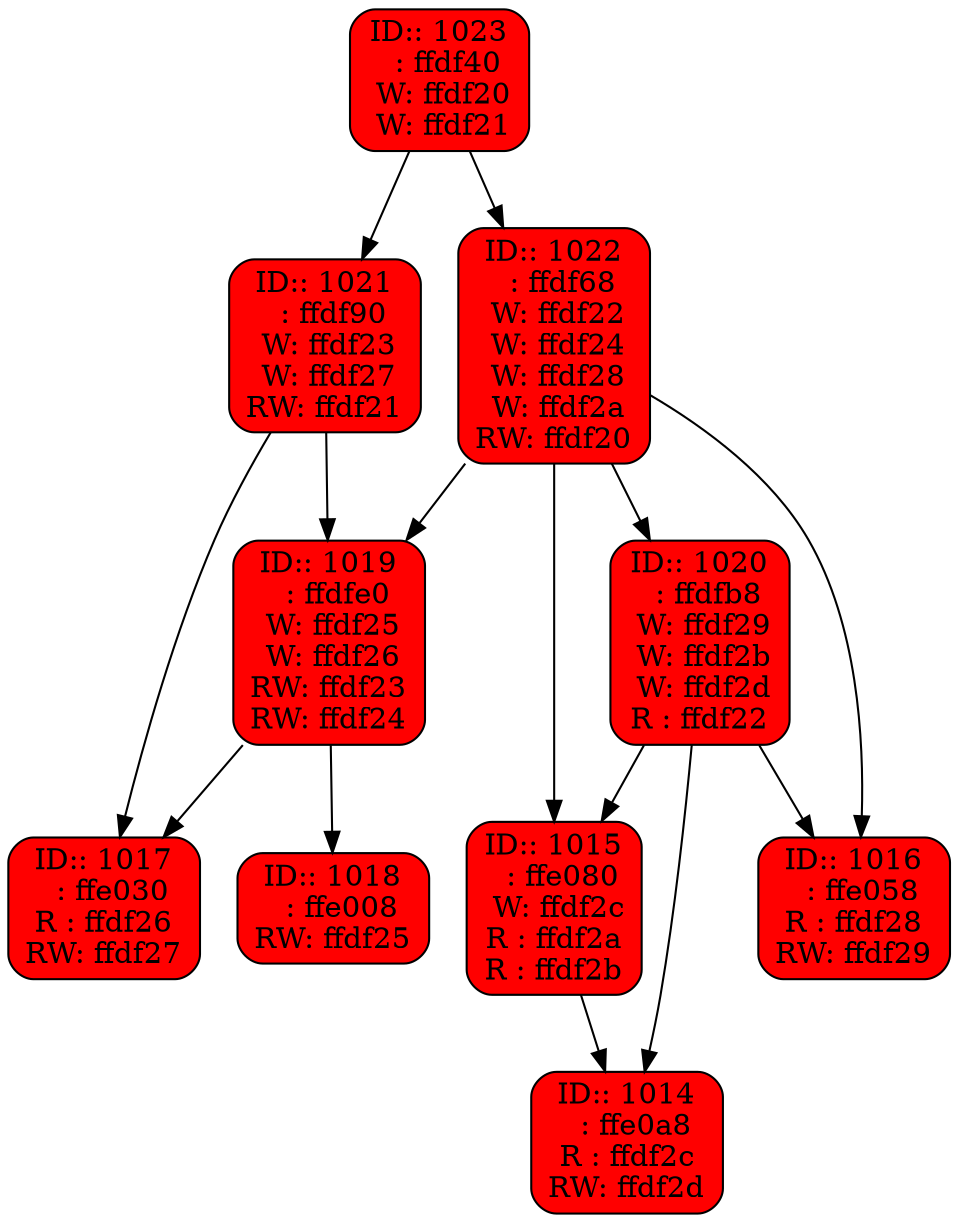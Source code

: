 digraph TaskGraph {
Node_1014 [style=filled fillcolor=red shape="Mrecord" label=<<table border="0" cellpadding="0" cellspacing="0"><tr><td align="center">ID:: 1014</td></tr><tr><td align="center">  : ffe0a8</td></tr><tr><td align="center">R : ffdf2c</td></tr><tr><td align="center">RW: ffdf2d</td></tr></table>>];
Node_1015 [style=filled fillcolor=red shape="Mrecord" label=<<table border="0" cellpadding="0" cellspacing="0"><tr><td align="center">ID:: 1015</td></tr><tr><td align="center">  : ffe080</td></tr><tr><td align="center"> W: ffdf2c</td></tr><tr><td align="center">R : ffdf2a</td></tr><tr><td align="center">R : ffdf2b</td></tr></table>>];
Node_1015 -> Node_1014;
Node_1016 [style=filled fillcolor=red shape="Mrecord" label=<<table border="0" cellpadding="0" cellspacing="0"><tr><td align="center">ID:: 1016</td></tr><tr><td align="center">  : ffe058</td></tr><tr><td align="center">R : ffdf28</td></tr><tr><td align="center">RW: ffdf29</td></tr></table>>];
Node_1017 [style=filled fillcolor=red shape="Mrecord" label=<<table border="0" cellpadding="0" cellspacing="0"><tr><td align="center">ID:: 1017</td></tr><tr><td align="center">  : ffe030</td></tr><tr><td align="center">R : ffdf26</td></tr><tr><td align="center">RW: ffdf27</td></tr></table>>];
Node_1018 [style=filled fillcolor=red shape="Mrecord" label=<<table border="0" cellpadding="0" cellspacing="0"><tr><td align="center">ID:: 1018</td></tr><tr><td align="center">  : ffe008</td></tr><tr><td align="center">RW: ffdf25</td></tr></table>>];
Node_1019 [style=filled fillcolor=red shape="Mrecord" label=<<table border="0" cellpadding="0" cellspacing="0"><tr><td align="center">ID:: 1019</td></tr><tr><td align="center">  : ffdfe0</td></tr><tr><td align="center"> W: ffdf25</td></tr><tr><td align="center"> W: ffdf26</td></tr><tr><td align="center">RW: ffdf23</td></tr><tr><td align="center">RW: ffdf24</td></tr></table>>];
Node_1019 -> Node_1018;
Node_1019 -> Node_1017;
Node_1020 [style=filled fillcolor=red shape="Mrecord" label=<<table border="0" cellpadding="0" cellspacing="0"><tr><td align="center">ID:: 1020</td></tr><tr><td align="center">  : ffdfb8</td></tr><tr><td align="center"> W: ffdf29</td></tr><tr><td align="center"> W: ffdf2b</td></tr><tr><td align="center"> W: ffdf2d</td></tr><tr><td align="center">R : ffdf22</td></tr></table>>];
Node_1020 -> Node_1016;
Node_1020 -> Node_1015;
Node_1020 -> Node_1014;
Node_1021 [style=filled fillcolor=red shape="Mrecord" label=<<table border="0" cellpadding="0" cellspacing="0"><tr><td align="center">ID:: 1021</td></tr><tr><td align="center">  : ffdf90</td></tr><tr><td align="center"> W: ffdf23</td></tr><tr><td align="center"> W: ffdf27</td></tr><tr><td align="center">RW: ffdf21</td></tr></table>>];
Node_1021 -> Node_1019;
Node_1021 -> Node_1017;
Node_1022 [style=filled fillcolor=red shape="Mrecord" label=<<table border="0" cellpadding="0" cellspacing="0"><tr><td align="center">ID:: 1022</td></tr><tr><td align="center">  : ffdf68</td></tr><tr><td align="center"> W: ffdf22</td></tr><tr><td align="center"> W: ffdf24</td></tr><tr><td align="center"> W: ffdf28</td></tr><tr><td align="center"> W: ffdf2a</td></tr><tr><td align="center">RW: ffdf20</td></tr></table>>];
Node_1022 -> Node_1020;
Node_1022 -> Node_1019;
Node_1022 -> Node_1016;
Node_1022 -> Node_1015;
Node_1023 [style=filled fillcolor=red shape="Mrecord" label=<<table border="0" cellpadding="0" cellspacing="0"><tr><td align="center">ID:: 1023</td></tr><tr><td align="center">  : ffdf40</td></tr><tr><td align="center"> W: ffdf20</td></tr><tr><td align="center"> W: ffdf21</td></tr></table>>];
Node_1023 -> Node_1022;
Node_1023 -> Node_1021;
}
